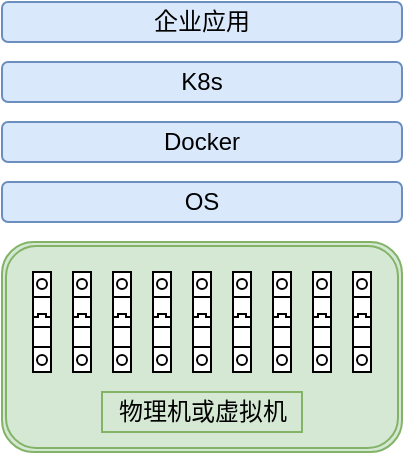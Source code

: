 <mxfile version="16.5.1" type="device"><diagram name="Page-1" id="c7558073-3199-34d8-9f00-42111426c3f3"><mxGraphModel dx="620" dy="370" grid="1" gridSize="10" guides="1" tooltips="1" connect="1" arrows="1" fold="1" page="1" pageScale="1" pageWidth="826" pageHeight="1169" background="none" math="0" shadow="0"><root><mxCell id="0"/><mxCell id="1" parent="0"/><mxCell id="EC69PEGJDR5Ruv9zGumT-12" value="" style="shape=ext;double=1;rounded=1;whiteSpace=wrap;html=1;fillColor=#d5e8d4;strokeColor=#82b366;" vertex="1" parent="1"><mxGeometry x="213" y="820" width="200" height="105" as="geometry"/></mxCell><mxCell id="EC69PEGJDR5Ruv9zGumT-1" value="Docker" style="rounded=1;whiteSpace=wrap;html=1;fillColor=#dae8fc;strokeColor=#6c8ebf;" vertex="1" parent="1"><mxGeometry x="213" y="760" width="200" height="20" as="geometry"/></mxCell><mxCell id="EC69PEGJDR5Ruv9zGumT-3" value="" style="verticalLabelPosition=bottom;dashed=0;shadow=0;html=1;align=center;verticalAlign=top;shape=mxgraph.cabinets.cb_1p;" vertex="1" parent="1"><mxGeometry x="228.5" y="835" width="9" height="50" as="geometry"/></mxCell><mxCell id="EC69PEGJDR5Ruv9zGumT-4" value="" style="verticalLabelPosition=bottom;dashed=0;shadow=0;html=1;align=center;verticalAlign=top;shape=mxgraph.cabinets.cb_1p;" vertex="1" parent="1"><mxGeometry x="248.5" y="835" width="9" height="50" as="geometry"/></mxCell><mxCell id="EC69PEGJDR5Ruv9zGumT-5" value="" style="verticalLabelPosition=bottom;dashed=0;shadow=0;html=1;align=center;verticalAlign=top;shape=mxgraph.cabinets.cb_1p;" vertex="1" parent="1"><mxGeometry x="268.5" y="835" width="9" height="50" as="geometry"/></mxCell><mxCell id="EC69PEGJDR5Ruv9zGumT-6" value="" style="verticalLabelPosition=bottom;dashed=0;shadow=0;html=1;align=center;verticalAlign=top;shape=mxgraph.cabinets.cb_1p;" vertex="1" parent="1"><mxGeometry x="288.5" y="835" width="9" height="50" as="geometry"/></mxCell><mxCell id="EC69PEGJDR5Ruv9zGumT-7" value="" style="verticalLabelPosition=bottom;dashed=0;shadow=0;html=1;align=center;verticalAlign=top;shape=mxgraph.cabinets.cb_1p;" vertex="1" parent="1"><mxGeometry x="308.5" y="835" width="9" height="50" as="geometry"/></mxCell><mxCell id="EC69PEGJDR5Ruv9zGumT-8" value="" style="verticalLabelPosition=bottom;dashed=0;shadow=0;html=1;align=center;verticalAlign=top;shape=mxgraph.cabinets.cb_1p;" vertex="1" parent="1"><mxGeometry x="328.5" y="835" width="9" height="50" as="geometry"/></mxCell><mxCell id="EC69PEGJDR5Ruv9zGumT-9" value="" style="verticalLabelPosition=bottom;dashed=0;shadow=0;html=1;align=center;verticalAlign=top;shape=mxgraph.cabinets.cb_1p;" vertex="1" parent="1"><mxGeometry x="348.5" y="835" width="9" height="50" as="geometry"/></mxCell><mxCell id="EC69PEGJDR5Ruv9zGumT-10" value="" style="verticalLabelPosition=bottom;dashed=0;shadow=0;html=1;align=center;verticalAlign=top;shape=mxgraph.cabinets.cb_1p;" vertex="1" parent="1"><mxGeometry x="368.5" y="835" width="9" height="50" as="geometry"/></mxCell><mxCell id="EC69PEGJDR5Ruv9zGumT-11" value="" style="verticalLabelPosition=bottom;dashed=0;shadow=0;html=1;align=center;verticalAlign=top;shape=mxgraph.cabinets.cb_1p;" vertex="1" parent="1"><mxGeometry x="388.5" y="835" width="9" height="50" as="geometry"/></mxCell><mxCell id="EC69PEGJDR5Ruv9zGumT-13" value="物理机或虚拟机" style="text;html=1;resizable=0;autosize=1;align=center;verticalAlign=middle;points=[];fillColor=#d5e8d4;strokeColor=#82b366;rounded=0;" vertex="1" parent="1"><mxGeometry x="263" y="895" width="100" height="20" as="geometry"/></mxCell><mxCell id="EC69PEGJDR5Ruv9zGumT-14" value="K8s" style="rounded=1;whiteSpace=wrap;html=1;fillColor=#dae8fc;strokeColor=#6c8ebf;" vertex="1" parent="1"><mxGeometry x="213" y="730" width="200" height="20" as="geometry"/></mxCell><mxCell id="EC69PEGJDR5Ruv9zGumT-20" value="企业应用" style="rounded=1;whiteSpace=wrap;html=1;fillColor=#dae8fc;strokeColor=#6c8ebf;" vertex="1" parent="1"><mxGeometry x="213" y="700" width="200" height="20" as="geometry"/></mxCell><mxCell id="EC69PEGJDR5Ruv9zGumT-22" value="OS" style="rounded=1;whiteSpace=wrap;html=1;fillColor=#dae8fc;strokeColor=#6c8ebf;" vertex="1" parent="1"><mxGeometry x="213" y="790" width="200" height="20" as="geometry"/></mxCell></root></mxGraphModel></diagram></mxfile>